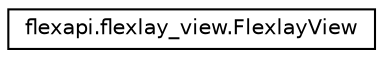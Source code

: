digraph "Graphical Class Hierarchy"
{
  edge [fontname="Helvetica",fontsize="10",labelfontname="Helvetica",labelfontsize="10"];
  node [fontname="Helvetica",fontsize="10",shape=record];
  rankdir="LR";
  Node1 [label="flexapi.flexlay_view.FlexlayView",height=0.2,width=0.4,color="black", fillcolor="white", style="filled",URL="$classflexapi_1_1flexlay__view_1_1_flexlay_view.html"];
}
